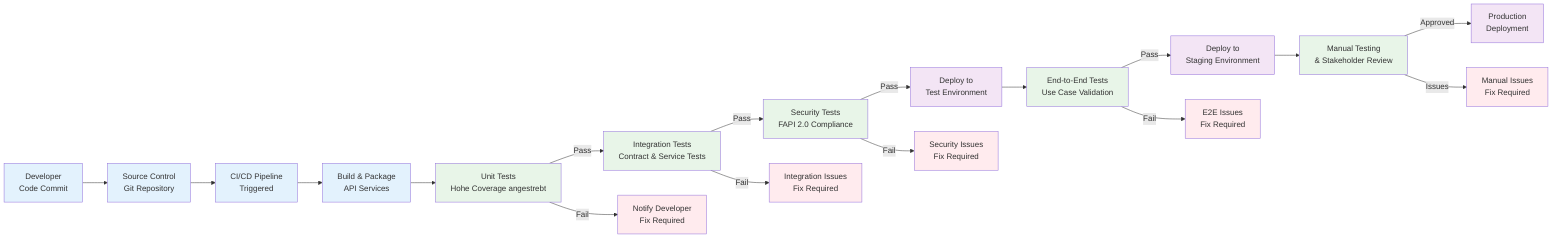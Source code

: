 flowchart LR
    Developer[Developer<br/>Code Commit] --> SCM[Source Control<br/>Git Repository]
    
    SCM --> CI[CI/CD Pipeline<br/>Triggered]
    
    CI --> Build[Build & Package<br/>API Services]
    Build --> UnitTest[Unit Tests<br/>Hohe Coverage angestrebt]
    
    UnitTest -->|Pass| IntTest[Integration Tests<br/>Contract & Service Tests]
    UnitTest -->|Fail| Notify1[Notify Developer<br/>Fix Required]
    
    IntTest -->|Pass| Security[Security Tests<br/>FAPI 2.0 Compliance]
    IntTest -->|Fail| Notify2[Integration Issues<br/>Fix Required]
    
    Security -->|Pass| Deploy[Deploy to<br/>Test Environment]
    Security -->|Fail| Notify3[Security Issues<br/>Fix Required]
    
    Deploy --> E2E[End-to-End Tests<br/>Use Case Validation]
    
    E2E -->|Pass| Staging[Deploy to<br/>Staging Environment]
    E2E -->|Fail| Notify4[E2E Issues<br/>Fix Required]
    
    Staging --> Manual[Manual Testing<br/>& Stakeholder Review]
    
    Manual -->|Approved| Production[Production<br/>Deployment]
    Manual -->|Issues| Notify5[Manual Issues<br/>Fix Required]
    
    classDef process fill:#e3f2fd
    classDef test fill:#e8f5e8
    classDef deploy fill:#f3e5f5
    classDef notify fill:#ffebee
    
    class Developer,SCM,CI,Build process
    class UnitTest,IntTest,Security,E2E,Manual test
    class Deploy,Staging,Production deploy
    class Notify1,Notify2,Notify3,Notify4,Notify5 notify